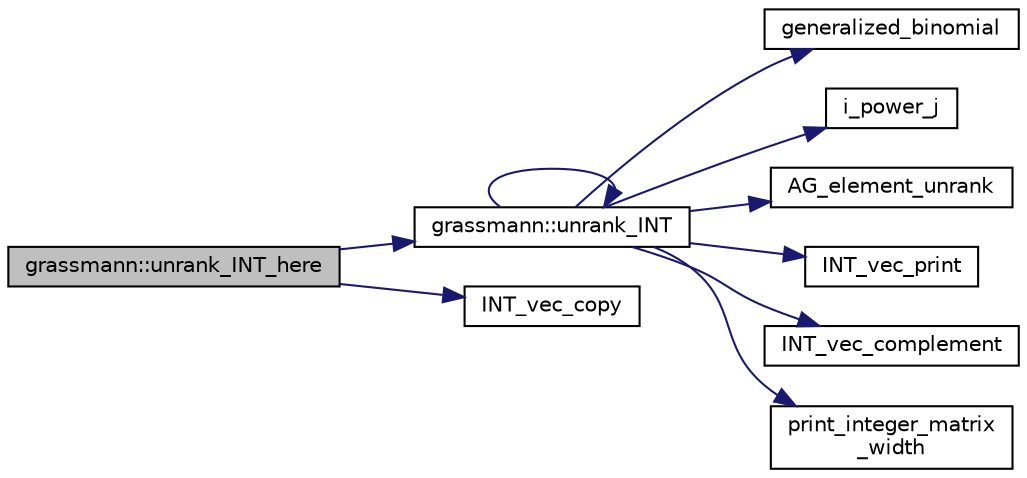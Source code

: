 digraph "grassmann::unrank_INT_here"
{
  edge [fontname="Helvetica",fontsize="10",labelfontname="Helvetica",labelfontsize="10"];
  node [fontname="Helvetica",fontsize="10",shape=record];
  rankdir="LR";
  Node2086 [label="grassmann::unrank_INT_here",height=0.2,width=0.4,color="black", fillcolor="grey75", style="filled", fontcolor="black"];
  Node2086 -> Node2087 [color="midnightblue",fontsize="10",style="solid",fontname="Helvetica"];
  Node2087 [label="grassmann::unrank_INT",height=0.2,width=0.4,color="black", fillcolor="white", style="filled",URL="$df/d02/classgrassmann.html#a32079405b95a6da2ba1420567d762d64"];
  Node2087 -> Node2088 [color="midnightblue",fontsize="10",style="solid",fontname="Helvetica"];
  Node2088 [label="generalized_binomial",height=0.2,width=0.4,color="black", fillcolor="white", style="filled",URL="$d2/d7c/combinatorics_8_c.html#a24762dc22e45175d18ec1ec1d2556ae8"];
  Node2087 -> Node2089 [color="midnightblue",fontsize="10",style="solid",fontname="Helvetica"];
  Node2089 [label="i_power_j",height=0.2,width=0.4,color="black", fillcolor="white", style="filled",URL="$de/dc5/algebra__and__number__theory_8h.html#a39b321523e8957d701618bb5cac542b5"];
  Node2087 -> Node2090 [color="midnightblue",fontsize="10",style="solid",fontname="Helvetica"];
  Node2090 [label="AG_element_unrank",height=0.2,width=0.4,color="black", fillcolor="white", style="filled",URL="$d4/d67/geometry_8h.html#a4a33b86c87b2879b97cfa1327abe2885"];
  Node2087 -> Node2091 [color="midnightblue",fontsize="10",style="solid",fontname="Helvetica"];
  Node2091 [label="INT_vec_print",height=0.2,width=0.4,color="black", fillcolor="white", style="filled",URL="$df/dbf/sajeeb_8_c.html#a79a5901af0b47dd0d694109543c027fe"];
  Node2087 -> Node2087 [color="midnightblue",fontsize="10",style="solid",fontname="Helvetica"];
  Node2087 -> Node2092 [color="midnightblue",fontsize="10",style="solid",fontname="Helvetica"];
  Node2092 [label="INT_vec_complement",height=0.2,width=0.4,color="black", fillcolor="white", style="filled",URL="$d5/db4/io__and__os_8h.html#a2a0a724647575fcd3090c763985eb81a"];
  Node2087 -> Node2093 [color="midnightblue",fontsize="10",style="solid",fontname="Helvetica"];
  Node2093 [label="print_integer_matrix\l_width",height=0.2,width=0.4,color="black", fillcolor="white", style="filled",URL="$d5/db4/io__and__os_8h.html#aa78f3e73fc2179251bd15adbcc31573f"];
  Node2086 -> Node2094 [color="midnightblue",fontsize="10",style="solid",fontname="Helvetica"];
  Node2094 [label="INT_vec_copy",height=0.2,width=0.4,color="black", fillcolor="white", style="filled",URL="$df/dbf/sajeeb_8_c.html#ac2d875e27e009af6ec04d17254d11075"];
}
